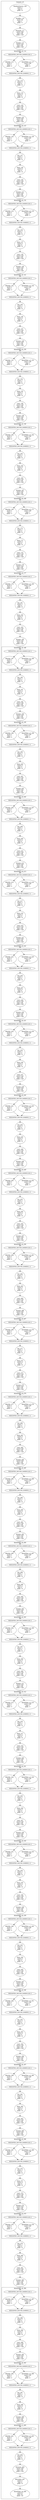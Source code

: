 digraph streamit {
subgraph cluster_node1 {
 label="Serpent_25";
node2 [ label="RandomSource_109\npush=1\npop=0\npeek =0" ]
node3 [ label="IntoBits_110\npush=32\npop=1\npeek =1" ]
node2 -> node3
node4 [ label="Permute_111\npush=128\npop=128\npeek =128" ]
node3 -> node4
node5 [ label="dummy_113\npush=129\npop=128\npeek =128" ]
node4 -> node5
subgraph cluster_node6 {
 label="AnonFilter_a0_114";
node7 [ label="WEIGHTED_ROUND_ROBIN(128,1)" ]
node8 [ label="WEIGHTED_ROUND_ROBIN(1,1)" ]
node9 [ label="Identity_115\npush=1\npop=1\npeek =1" ]
node7 -> node9
node9 -> node8
node10 [ label="AnonFilter_a3_117\npush=128\npop=1\npeek =1" ]
node7 -> node10
node10 -> node8
}
node5 -> node7
node11 [ label="Xor_118\npush=1\npop=2\npeek =2" ]
node8 -> node11
node12 [ label="Sbox_119\npush=4\npop=4\npeek =4" ]
node11 -> node12
node13 [ label="rawL_120\npush=128\npop=128\npeek =128" ]
node12 -> node13
node14 [ label="dummy_122\npush=129\npop=128\npeek =128" ]
node13 -> node14
subgraph cluster_node15 {
 label="AnonFilter_a0_123";
node16 [ label="WEIGHTED_ROUND_ROBIN(128,1)" ]
node17 [ label="WEIGHTED_ROUND_ROBIN(1,1)" ]
node18 [ label="Identity_124\npush=1\npop=1\npeek =1" ]
node16 -> node18
node18 -> node17
node19 [ label="AnonFilter_a3_126\npush=128\npop=1\npeek =1" ]
node16 -> node19
node19 -> node17
}
node14 -> node16
node20 [ label="Xor_127\npush=1\npop=2\npeek =2" ]
node17 -> node20
node21 [ label="Sbox_128\npush=4\npop=4\npeek =4" ]
node20 -> node21
node22 [ label="rawL_129\npush=128\npop=128\npeek =128" ]
node21 -> node22
node23 [ label="dummy_131\npush=129\npop=128\npeek =128" ]
node22 -> node23
subgraph cluster_node24 {
 label="AnonFilter_a0_132";
node25 [ label="WEIGHTED_ROUND_ROBIN(128,1)" ]
node26 [ label="WEIGHTED_ROUND_ROBIN(1,1)" ]
node27 [ label="Identity_133\npush=1\npop=1\npeek =1" ]
node25 -> node27
node27 -> node26
node28 [ label="AnonFilter_a3_135\npush=128\npop=1\npeek =1" ]
node25 -> node28
node28 -> node26
}
node23 -> node25
node29 [ label="Xor_136\npush=1\npop=2\npeek =2" ]
node26 -> node29
node30 [ label="Sbox_137\npush=4\npop=4\npeek =4" ]
node29 -> node30
node31 [ label="rawL_138\npush=128\npop=128\npeek =128" ]
node30 -> node31
node32 [ label="dummy_140\npush=129\npop=128\npeek =128" ]
node31 -> node32
subgraph cluster_node33 {
 label="AnonFilter_a0_141";
node34 [ label="WEIGHTED_ROUND_ROBIN(128,1)" ]
node35 [ label="WEIGHTED_ROUND_ROBIN(1,1)" ]
node36 [ label="Identity_142\npush=1\npop=1\npeek =1" ]
node34 -> node36
node36 -> node35
node37 [ label="AnonFilter_a3_144\npush=128\npop=1\npeek =1" ]
node34 -> node37
node37 -> node35
}
node32 -> node34
node38 [ label="Xor_145\npush=1\npop=2\npeek =2" ]
node35 -> node38
node39 [ label="Sbox_146\npush=4\npop=4\npeek =4" ]
node38 -> node39
node40 [ label="rawL_147\npush=128\npop=128\npeek =128" ]
node39 -> node40
node41 [ label="dummy_149\npush=129\npop=128\npeek =128" ]
node40 -> node41
subgraph cluster_node42 {
 label="AnonFilter_a0_150";
node43 [ label="WEIGHTED_ROUND_ROBIN(128,1)" ]
node44 [ label="WEIGHTED_ROUND_ROBIN(1,1)" ]
node45 [ label="Identity_151\npush=1\npop=1\npeek =1" ]
node43 -> node45
node45 -> node44
node46 [ label="AnonFilter_a3_153\npush=128\npop=1\npeek =1" ]
node43 -> node46
node46 -> node44
}
node41 -> node43
node47 [ label="Xor_154\npush=1\npop=2\npeek =2" ]
node44 -> node47
node48 [ label="Sbox_155\npush=4\npop=4\npeek =4" ]
node47 -> node48
node49 [ label="rawL_156\npush=128\npop=128\npeek =128" ]
node48 -> node49
node50 [ label="dummy_158\npush=129\npop=128\npeek =128" ]
node49 -> node50
subgraph cluster_node51 {
 label="AnonFilter_a0_159";
node52 [ label="WEIGHTED_ROUND_ROBIN(128,1)" ]
node53 [ label="WEIGHTED_ROUND_ROBIN(1,1)" ]
node54 [ label="Identity_160\npush=1\npop=1\npeek =1" ]
node52 -> node54
node54 -> node53
node55 [ label="AnonFilter_a3_162\npush=128\npop=1\npeek =1" ]
node52 -> node55
node55 -> node53
}
node50 -> node52
node56 [ label="Xor_163\npush=1\npop=2\npeek =2" ]
node53 -> node56
node57 [ label="Sbox_164\npush=4\npop=4\npeek =4" ]
node56 -> node57
node58 [ label="rawL_165\npush=128\npop=128\npeek =128" ]
node57 -> node58
node59 [ label="dummy_167\npush=129\npop=128\npeek =128" ]
node58 -> node59
subgraph cluster_node60 {
 label="AnonFilter_a0_168";
node61 [ label="WEIGHTED_ROUND_ROBIN(128,1)" ]
node62 [ label="WEIGHTED_ROUND_ROBIN(1,1)" ]
node63 [ label="Identity_169\npush=1\npop=1\npeek =1" ]
node61 -> node63
node63 -> node62
node64 [ label="AnonFilter_a3_171\npush=128\npop=1\npeek =1" ]
node61 -> node64
node64 -> node62
}
node59 -> node61
node65 [ label="Xor_172\npush=1\npop=2\npeek =2" ]
node62 -> node65
node66 [ label="Sbox_173\npush=4\npop=4\npeek =4" ]
node65 -> node66
node67 [ label="rawL_174\npush=128\npop=128\npeek =128" ]
node66 -> node67
node68 [ label="dummy_176\npush=129\npop=128\npeek =128" ]
node67 -> node68
subgraph cluster_node69 {
 label="AnonFilter_a0_177";
node70 [ label="WEIGHTED_ROUND_ROBIN(128,1)" ]
node71 [ label="WEIGHTED_ROUND_ROBIN(1,1)" ]
node72 [ label="Identity_178\npush=1\npop=1\npeek =1" ]
node70 -> node72
node72 -> node71
node73 [ label="AnonFilter_a3_180\npush=128\npop=1\npeek =1" ]
node70 -> node73
node73 -> node71
}
node68 -> node70
node74 [ label="Xor_181\npush=1\npop=2\npeek =2" ]
node71 -> node74
node75 [ label="Sbox_182\npush=4\npop=4\npeek =4" ]
node74 -> node75
node76 [ label="rawL_183\npush=128\npop=128\npeek =128" ]
node75 -> node76
node77 [ label="dummy_185\npush=129\npop=128\npeek =128" ]
node76 -> node77
subgraph cluster_node78 {
 label="AnonFilter_a0_186";
node79 [ label="WEIGHTED_ROUND_ROBIN(128,1)" ]
node80 [ label="WEIGHTED_ROUND_ROBIN(1,1)" ]
node81 [ label="Identity_187\npush=1\npop=1\npeek =1" ]
node79 -> node81
node81 -> node80
node82 [ label="AnonFilter_a3_189\npush=128\npop=1\npeek =1" ]
node79 -> node82
node82 -> node80
}
node77 -> node79
node83 [ label="Xor_190\npush=1\npop=2\npeek =2" ]
node80 -> node83
node84 [ label="Sbox_191\npush=4\npop=4\npeek =4" ]
node83 -> node84
node85 [ label="rawL_192\npush=128\npop=128\npeek =128" ]
node84 -> node85
node86 [ label="dummy_194\npush=129\npop=128\npeek =128" ]
node85 -> node86
subgraph cluster_node87 {
 label="AnonFilter_a0_195";
node88 [ label="WEIGHTED_ROUND_ROBIN(128,1)" ]
node89 [ label="WEIGHTED_ROUND_ROBIN(1,1)" ]
node90 [ label="Identity_196\npush=1\npop=1\npeek =1" ]
node88 -> node90
node90 -> node89
node91 [ label="AnonFilter_a3_198\npush=128\npop=1\npeek =1" ]
node88 -> node91
node91 -> node89
}
node86 -> node88
node92 [ label="Xor_199\npush=1\npop=2\npeek =2" ]
node89 -> node92
node93 [ label="Sbox_200\npush=4\npop=4\npeek =4" ]
node92 -> node93
node94 [ label="rawL_201\npush=128\npop=128\npeek =128" ]
node93 -> node94
node95 [ label="dummy_203\npush=129\npop=128\npeek =128" ]
node94 -> node95
subgraph cluster_node96 {
 label="AnonFilter_a0_204";
node97 [ label="WEIGHTED_ROUND_ROBIN(128,1)" ]
node98 [ label="WEIGHTED_ROUND_ROBIN(1,1)" ]
node99 [ label="Identity_205\npush=1\npop=1\npeek =1" ]
node97 -> node99
node99 -> node98
node100 [ label="AnonFilter_a3_207\npush=128\npop=1\npeek =1" ]
node97 -> node100
node100 -> node98
}
node95 -> node97
node101 [ label="Xor_208\npush=1\npop=2\npeek =2" ]
node98 -> node101
node102 [ label="Sbox_209\npush=4\npop=4\npeek =4" ]
node101 -> node102
node103 [ label="rawL_210\npush=128\npop=128\npeek =128" ]
node102 -> node103
node104 [ label="dummy_212\npush=129\npop=128\npeek =128" ]
node103 -> node104
subgraph cluster_node105 {
 label="AnonFilter_a0_213";
node106 [ label="WEIGHTED_ROUND_ROBIN(128,1)" ]
node107 [ label="WEIGHTED_ROUND_ROBIN(1,1)" ]
node108 [ label="Identity_214\npush=1\npop=1\npeek =1" ]
node106 -> node108
node108 -> node107
node109 [ label="AnonFilter_a3_216\npush=128\npop=1\npeek =1" ]
node106 -> node109
node109 -> node107
}
node104 -> node106
node110 [ label="Xor_217\npush=1\npop=2\npeek =2" ]
node107 -> node110
node111 [ label="Sbox_218\npush=4\npop=4\npeek =4" ]
node110 -> node111
node112 [ label="rawL_219\npush=128\npop=128\npeek =128" ]
node111 -> node112
node113 [ label="dummy_221\npush=129\npop=128\npeek =128" ]
node112 -> node113
subgraph cluster_node114 {
 label="AnonFilter_a0_222";
node115 [ label="WEIGHTED_ROUND_ROBIN(128,1)" ]
node116 [ label="WEIGHTED_ROUND_ROBIN(1,1)" ]
node117 [ label="Identity_223\npush=1\npop=1\npeek =1" ]
node115 -> node117
node117 -> node116
node118 [ label="AnonFilter_a3_225\npush=128\npop=1\npeek =1" ]
node115 -> node118
node118 -> node116
}
node113 -> node115
node119 [ label="Xor_226\npush=1\npop=2\npeek =2" ]
node116 -> node119
node120 [ label="Sbox_227\npush=4\npop=4\npeek =4" ]
node119 -> node120
node121 [ label="rawL_228\npush=128\npop=128\npeek =128" ]
node120 -> node121
node122 [ label="dummy_230\npush=129\npop=128\npeek =128" ]
node121 -> node122
subgraph cluster_node123 {
 label="AnonFilter_a0_231";
node124 [ label="WEIGHTED_ROUND_ROBIN(128,1)" ]
node125 [ label="WEIGHTED_ROUND_ROBIN(1,1)" ]
node126 [ label="Identity_232\npush=1\npop=1\npeek =1" ]
node124 -> node126
node126 -> node125
node127 [ label="AnonFilter_a3_234\npush=128\npop=1\npeek =1" ]
node124 -> node127
node127 -> node125
}
node122 -> node124
node128 [ label="Xor_235\npush=1\npop=2\npeek =2" ]
node125 -> node128
node129 [ label="Sbox_236\npush=4\npop=4\npeek =4" ]
node128 -> node129
node130 [ label="rawL_237\npush=128\npop=128\npeek =128" ]
node129 -> node130
node131 [ label="dummy_239\npush=129\npop=128\npeek =128" ]
node130 -> node131
subgraph cluster_node132 {
 label="AnonFilter_a0_240";
node133 [ label="WEIGHTED_ROUND_ROBIN(128,1)" ]
node134 [ label="WEIGHTED_ROUND_ROBIN(1,1)" ]
node135 [ label="Identity_241\npush=1\npop=1\npeek =1" ]
node133 -> node135
node135 -> node134
node136 [ label="AnonFilter_a3_243\npush=128\npop=1\npeek =1" ]
node133 -> node136
node136 -> node134
}
node131 -> node133
node137 [ label="Xor_244\npush=1\npop=2\npeek =2" ]
node134 -> node137
node138 [ label="Sbox_245\npush=4\npop=4\npeek =4" ]
node137 -> node138
node139 [ label="rawL_246\npush=128\npop=128\npeek =128" ]
node138 -> node139
node140 [ label="dummy_248\npush=129\npop=128\npeek =128" ]
node139 -> node140
subgraph cluster_node141 {
 label="AnonFilter_a0_249";
node142 [ label="WEIGHTED_ROUND_ROBIN(128,1)" ]
node143 [ label="WEIGHTED_ROUND_ROBIN(1,1)" ]
node144 [ label="Identity_250\npush=1\npop=1\npeek =1" ]
node142 -> node144
node144 -> node143
node145 [ label="AnonFilter_a3_252\npush=128\npop=1\npeek =1" ]
node142 -> node145
node145 -> node143
}
node140 -> node142
node146 [ label="Xor_253\npush=1\npop=2\npeek =2" ]
node143 -> node146
node147 [ label="Sbox_254\npush=4\npop=4\npeek =4" ]
node146 -> node147
node148 [ label="rawL_255\npush=128\npop=128\npeek =128" ]
node147 -> node148
node149 [ label="dummy_257\npush=129\npop=128\npeek =128" ]
node148 -> node149
subgraph cluster_node150 {
 label="AnonFilter_a0_258";
node151 [ label="WEIGHTED_ROUND_ROBIN(128,1)" ]
node152 [ label="WEIGHTED_ROUND_ROBIN(1,1)" ]
node153 [ label="Identity_259\npush=1\npop=1\npeek =1" ]
node151 -> node153
node153 -> node152
node154 [ label="AnonFilter_a3_261\npush=128\npop=1\npeek =1" ]
node151 -> node154
node154 -> node152
}
node149 -> node151
node155 [ label="Xor_262\npush=1\npop=2\npeek =2" ]
node152 -> node155
node156 [ label="Sbox_263\npush=4\npop=4\npeek =4" ]
node155 -> node156
node157 [ label="rawL_264\npush=128\npop=128\npeek =128" ]
node156 -> node157
node158 [ label="dummy_266\npush=129\npop=128\npeek =128" ]
node157 -> node158
subgraph cluster_node159 {
 label="AnonFilter_a0_267";
node160 [ label="WEIGHTED_ROUND_ROBIN(128,1)" ]
node161 [ label="WEIGHTED_ROUND_ROBIN(1,1)" ]
node162 [ label="Identity_268\npush=1\npop=1\npeek =1" ]
node160 -> node162
node162 -> node161
node163 [ label="AnonFilter_a3_270\npush=128\npop=1\npeek =1" ]
node160 -> node163
node163 -> node161
}
node158 -> node160
node164 [ label="Xor_271\npush=1\npop=2\npeek =2" ]
node161 -> node164
node165 [ label="Sbox_272\npush=4\npop=4\npeek =4" ]
node164 -> node165
node166 [ label="rawL_273\npush=128\npop=128\npeek =128" ]
node165 -> node166
node167 [ label="dummy_275\npush=129\npop=128\npeek =128" ]
node166 -> node167
subgraph cluster_node168 {
 label="AnonFilter_a0_276";
node169 [ label="WEIGHTED_ROUND_ROBIN(128,1)" ]
node170 [ label="WEIGHTED_ROUND_ROBIN(1,1)" ]
node171 [ label="Identity_277\npush=1\npop=1\npeek =1" ]
node169 -> node171
node171 -> node170
node172 [ label="AnonFilter_a3_279\npush=128\npop=1\npeek =1" ]
node169 -> node172
node172 -> node170
}
node167 -> node169
node173 [ label="Xor_280\npush=1\npop=2\npeek =2" ]
node170 -> node173
node174 [ label="Sbox_281\npush=4\npop=4\npeek =4" ]
node173 -> node174
node175 [ label="rawL_282\npush=128\npop=128\npeek =128" ]
node174 -> node175
node176 [ label="dummy_284\npush=129\npop=128\npeek =128" ]
node175 -> node176
subgraph cluster_node177 {
 label="AnonFilter_a0_285";
node178 [ label="WEIGHTED_ROUND_ROBIN(128,1)" ]
node179 [ label="WEIGHTED_ROUND_ROBIN(1,1)" ]
node180 [ label="Identity_286\npush=1\npop=1\npeek =1" ]
node178 -> node180
node180 -> node179
node181 [ label="AnonFilter_a3_288\npush=128\npop=1\npeek =1" ]
node178 -> node181
node181 -> node179
}
node176 -> node178
node182 [ label="Xor_289\npush=1\npop=2\npeek =2" ]
node179 -> node182
node183 [ label="Sbox_290\npush=4\npop=4\npeek =4" ]
node182 -> node183
node184 [ label="rawL_291\npush=128\npop=128\npeek =128" ]
node183 -> node184
node185 [ label="dummy_293\npush=129\npop=128\npeek =128" ]
node184 -> node185
subgraph cluster_node186 {
 label="AnonFilter_a0_294";
node187 [ label="WEIGHTED_ROUND_ROBIN(128,1)" ]
node188 [ label="WEIGHTED_ROUND_ROBIN(1,1)" ]
node189 [ label="Identity_295\npush=1\npop=1\npeek =1" ]
node187 -> node189
node189 -> node188
node190 [ label="AnonFilter_a3_297\npush=128\npop=1\npeek =1" ]
node187 -> node190
node190 -> node188
}
node185 -> node187
node191 [ label="Xor_298\npush=1\npop=2\npeek =2" ]
node188 -> node191
node192 [ label="Sbox_299\npush=4\npop=4\npeek =4" ]
node191 -> node192
node193 [ label="rawL_300\npush=128\npop=128\npeek =128" ]
node192 -> node193
node194 [ label="dummy_302\npush=129\npop=128\npeek =128" ]
node193 -> node194
subgraph cluster_node195 {
 label="AnonFilter_a0_303";
node196 [ label="WEIGHTED_ROUND_ROBIN(128,1)" ]
node197 [ label="WEIGHTED_ROUND_ROBIN(1,1)" ]
node198 [ label="Identity_304\npush=1\npop=1\npeek =1" ]
node196 -> node198
node198 -> node197
node199 [ label="AnonFilter_a3_306\npush=128\npop=1\npeek =1" ]
node196 -> node199
node199 -> node197
}
node194 -> node196
node200 [ label="Xor_307\npush=1\npop=2\npeek =2" ]
node197 -> node200
node201 [ label="Sbox_308\npush=4\npop=4\npeek =4" ]
node200 -> node201
node202 [ label="rawL_309\npush=128\npop=128\npeek =128" ]
node201 -> node202
node203 [ label="dummy_311\npush=129\npop=128\npeek =128" ]
node202 -> node203
subgraph cluster_node204 {
 label="AnonFilter_a0_312";
node205 [ label="WEIGHTED_ROUND_ROBIN(128,1)" ]
node206 [ label="WEIGHTED_ROUND_ROBIN(1,1)" ]
node207 [ label="Identity_313\npush=1\npop=1\npeek =1" ]
node205 -> node207
node207 -> node206
node208 [ label="AnonFilter_a3_315\npush=128\npop=1\npeek =1" ]
node205 -> node208
node208 -> node206
}
node203 -> node205
node209 [ label="Xor_316\npush=1\npop=2\npeek =2" ]
node206 -> node209
node210 [ label="Sbox_317\npush=4\npop=4\npeek =4" ]
node209 -> node210
node211 [ label="rawL_318\npush=128\npop=128\npeek =128" ]
node210 -> node211
node212 [ label="dummy_320\npush=129\npop=128\npeek =128" ]
node211 -> node212
subgraph cluster_node213 {
 label="AnonFilter_a0_321";
node214 [ label="WEIGHTED_ROUND_ROBIN(128,1)" ]
node215 [ label="WEIGHTED_ROUND_ROBIN(1,1)" ]
node216 [ label="Identity_322\npush=1\npop=1\npeek =1" ]
node214 -> node216
node216 -> node215
node217 [ label="AnonFilter_a3_324\npush=128\npop=1\npeek =1" ]
node214 -> node217
node217 -> node215
}
node212 -> node214
node218 [ label="Xor_325\npush=1\npop=2\npeek =2" ]
node215 -> node218
node219 [ label="Sbox_326\npush=4\npop=4\npeek =4" ]
node218 -> node219
node220 [ label="rawL_327\npush=128\npop=128\npeek =128" ]
node219 -> node220
node221 [ label="dummy_329\npush=129\npop=128\npeek =128" ]
node220 -> node221
subgraph cluster_node222 {
 label="AnonFilter_a0_330";
node223 [ label="WEIGHTED_ROUND_ROBIN(128,1)" ]
node224 [ label="WEIGHTED_ROUND_ROBIN(1,1)" ]
node225 [ label="Identity_331\npush=1\npop=1\npeek =1" ]
node223 -> node225
node225 -> node224
node226 [ label="AnonFilter_a3_333\npush=128\npop=1\npeek =1" ]
node223 -> node226
node226 -> node224
}
node221 -> node223
node227 [ label="Xor_334\npush=1\npop=2\npeek =2" ]
node224 -> node227
node228 [ label="Sbox_335\npush=4\npop=4\npeek =4" ]
node227 -> node228
node229 [ label="rawL_336\npush=128\npop=128\npeek =128" ]
node228 -> node229
node230 [ label="dummy_338\npush=129\npop=128\npeek =128" ]
node229 -> node230
subgraph cluster_node231 {
 label="AnonFilter_a0_339";
node232 [ label="WEIGHTED_ROUND_ROBIN(128,1)" ]
node233 [ label="WEIGHTED_ROUND_ROBIN(1,1)" ]
node234 [ label="Identity_340\npush=1\npop=1\npeek =1" ]
node232 -> node234
node234 -> node233
node235 [ label="AnonFilter_a3_342\npush=128\npop=1\npeek =1" ]
node232 -> node235
node235 -> node233
}
node230 -> node232
node236 [ label="Xor_343\npush=1\npop=2\npeek =2" ]
node233 -> node236
node237 [ label="Sbox_344\npush=4\npop=4\npeek =4" ]
node236 -> node237
node238 [ label="rawL_345\npush=128\npop=128\npeek =128" ]
node237 -> node238
node239 [ label="dummy_347\npush=129\npop=128\npeek =128" ]
node238 -> node239
subgraph cluster_node240 {
 label="AnonFilter_a0_348";
node241 [ label="WEIGHTED_ROUND_ROBIN(128,1)" ]
node242 [ label="WEIGHTED_ROUND_ROBIN(1,1)" ]
node243 [ label="Identity_349\npush=1\npop=1\npeek =1" ]
node241 -> node243
node243 -> node242
node244 [ label="AnonFilter_a3_351\npush=128\npop=1\npeek =1" ]
node241 -> node244
node244 -> node242
}
node239 -> node241
node245 [ label="Xor_352\npush=1\npop=2\npeek =2" ]
node242 -> node245
node246 [ label="Sbox_353\npush=4\npop=4\npeek =4" ]
node245 -> node246
node247 [ label="rawL_354\npush=128\npop=128\npeek =128" ]
node246 -> node247
node248 [ label="dummy_356\npush=129\npop=128\npeek =128" ]
node247 -> node248
subgraph cluster_node249 {
 label="AnonFilter_a0_357";
node250 [ label="WEIGHTED_ROUND_ROBIN(128,1)" ]
node251 [ label="WEIGHTED_ROUND_ROBIN(1,1)" ]
node252 [ label="Identity_358\npush=1\npop=1\npeek =1" ]
node250 -> node252
node252 -> node251
node253 [ label="AnonFilter_a3_360\npush=128\npop=1\npeek =1" ]
node250 -> node253
node253 -> node251
}
node248 -> node250
node254 [ label="Xor_361\npush=1\npop=2\npeek =2" ]
node251 -> node254
node255 [ label="Sbox_362\npush=4\npop=4\npeek =4" ]
node254 -> node255
node256 [ label="rawL_363\npush=128\npop=128\npeek =128" ]
node255 -> node256
node257 [ label="dummy_365\npush=129\npop=128\npeek =128" ]
node256 -> node257
subgraph cluster_node258 {
 label="AnonFilter_a0_366";
node259 [ label="WEIGHTED_ROUND_ROBIN(128,1)" ]
node260 [ label="WEIGHTED_ROUND_ROBIN(1,1)" ]
node261 [ label="Identity_367\npush=1\npop=1\npeek =1" ]
node259 -> node261
node261 -> node260
node262 [ label="AnonFilter_a3_369\npush=128\npop=1\npeek =1" ]
node259 -> node262
node262 -> node260
}
node257 -> node259
node263 [ label="Xor_370\npush=1\npop=2\npeek =2" ]
node260 -> node263
node264 [ label="Sbox_371\npush=4\npop=4\npeek =4" ]
node263 -> node264
node265 [ label="rawL_372\npush=128\npop=128\npeek =128" ]
node264 -> node265
node266 [ label="dummy_374\npush=129\npop=128\npeek =128" ]
node265 -> node266
subgraph cluster_node267 {
 label="AnonFilter_a0_375";
node268 [ label="WEIGHTED_ROUND_ROBIN(128,1)" ]
node269 [ label="WEIGHTED_ROUND_ROBIN(1,1)" ]
node270 [ label="Identity_376\npush=1\npop=1\npeek =1" ]
node268 -> node270
node270 -> node269
node271 [ label="AnonFilter_a3_378\npush=128\npop=1\npeek =1" ]
node268 -> node271
node271 -> node269
}
node266 -> node268
node272 [ label="Xor_379\npush=1\npop=2\npeek =2" ]
node269 -> node272
node273 [ label="Sbox_380\npush=4\npop=4\npeek =4" ]
node272 -> node273
node274 [ label="rawL_381\npush=128\npop=128\npeek =128" ]
node273 -> node274
node275 [ label="dummy_383\npush=129\npop=128\npeek =128" ]
node274 -> node275
subgraph cluster_node276 {
 label="AnonFilter_a0_384";
node277 [ label="WEIGHTED_ROUND_ROBIN(128,1)" ]
node278 [ label="WEIGHTED_ROUND_ROBIN(1,1)" ]
node279 [ label="Identity_385\npush=1\npop=1\npeek =1" ]
node277 -> node279
node279 -> node278
node280 [ label="AnonFilter_a3_387\npush=128\npop=1\npeek =1" ]
node277 -> node280
node280 -> node278
}
node275 -> node277
node281 [ label="Xor_388\npush=1\npop=2\npeek =2" ]
node278 -> node281
node282 [ label="Sbox_389\npush=4\npop=4\npeek =4" ]
node281 -> node282
node283 [ label="rawL_390\npush=128\npop=128\npeek =128" ]
node282 -> node283
node284 [ label="dummy_392\npush=129\npop=128\npeek =128" ]
node283 -> node284
subgraph cluster_node285 {
 label="AnonFilter_a0_393";
node286 [ label="WEIGHTED_ROUND_ROBIN(128,1)" ]
node287 [ label="WEIGHTED_ROUND_ROBIN(1,1)" ]
node288 [ label="Identity_394\npush=1\npop=1\npeek =1" ]
node286 -> node288
node288 -> node287
node289 [ label="AnonFilter_a3_396\npush=128\npop=1\npeek =1" ]
node286 -> node289
node289 -> node287
}
node284 -> node286
node290 [ label="Xor_397\npush=1\npop=2\npeek =2" ]
node287 -> node290
node291 [ label="Sbox_398\npush=4\npop=4\npeek =4" ]
node290 -> node291
node292 [ label="dummy_399\npush=129\npop=128\npeek =128" ]
node291 -> node292
subgraph cluster_node293 {
 label="AnonFilter_a1_400";
node294 [ label="WEIGHTED_ROUND_ROBIN(128,1)" ]
node295 [ label="WEIGHTED_ROUND_ROBIN(1,1)" ]
node296 [ label="Identity_401\npush=1\npop=1\npeek =1" ]
node294 -> node296
node296 -> node295
node297 [ label="AnonFilter_a3_403\npush=128\npop=1\npeek =1" ]
node294 -> node297
node297 -> node295
}
node292 -> node294
node298 [ label="Xor_404\npush=1\npop=2\npeek =2" ]
node295 -> node298
node299 [ label="Permute_405\npush=128\npop=128\npeek =128" ]
node298 -> node299
node300 [ label="BitstoInts_407\npush=1\npop=4\npeek =4" ]
node299 -> node300
node301 [ label="AnonFilter_a4_408\npush=0\npop=32\npeek =32" ]
node300 -> node301
}
}
